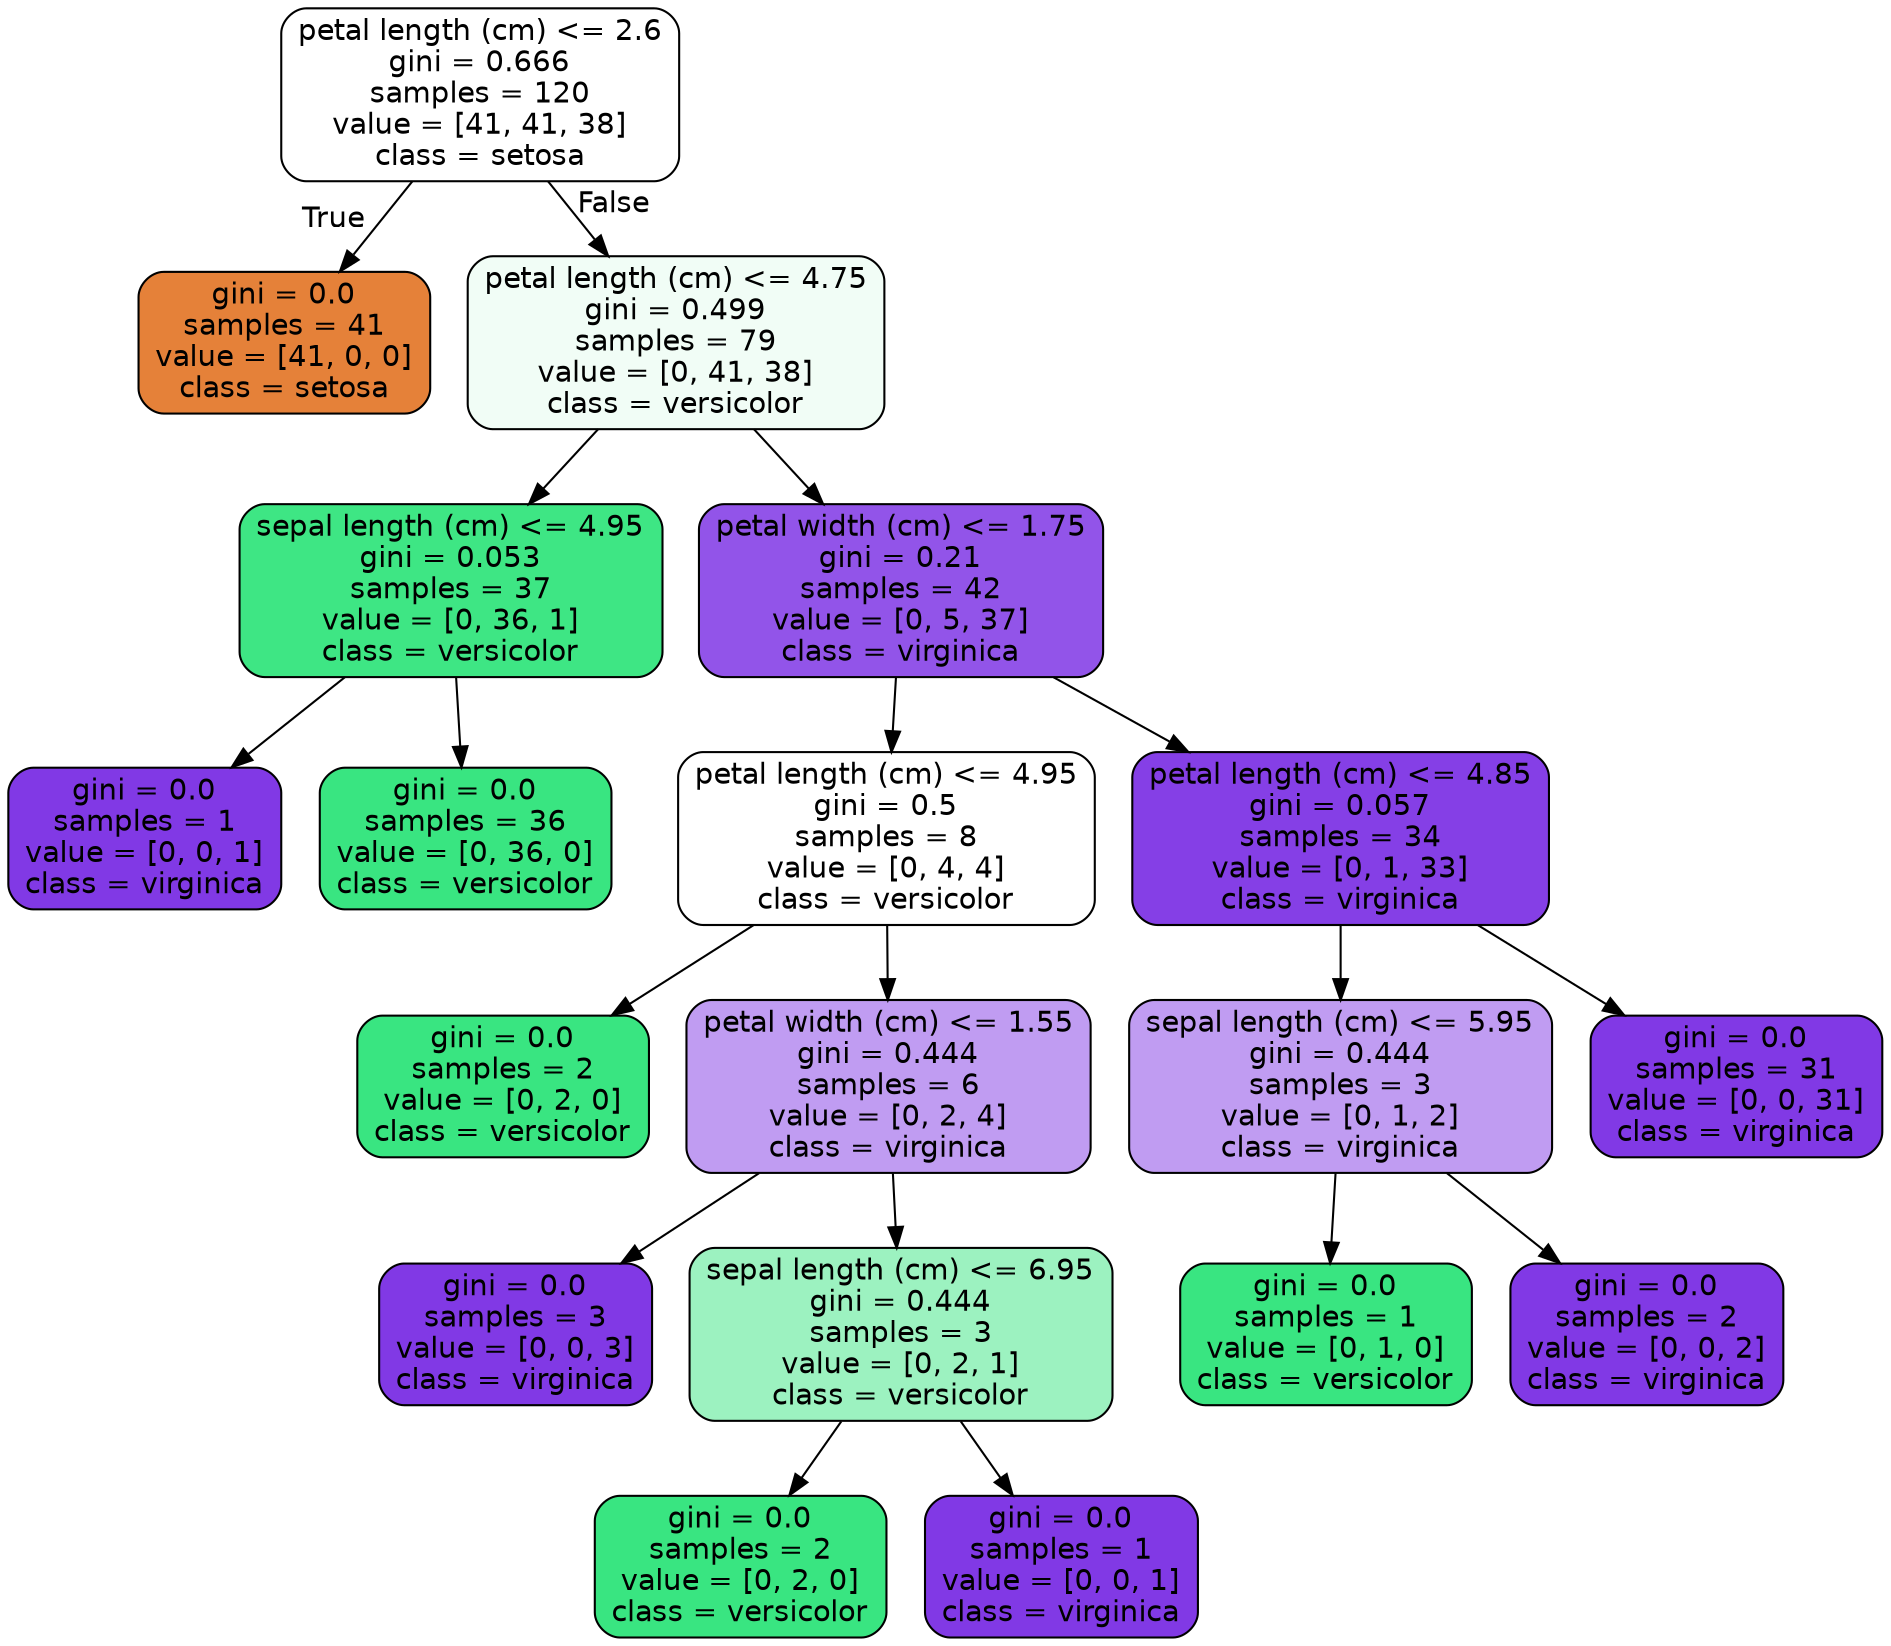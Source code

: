 digraph Tree {
node [shape=box, style="filled, rounded", color="black", fontname="helvetica"] ;
edge [fontname="helvetica"] ;
0 [label="petal length (cm) <= 2.6\ngini = 0.666\nsamples = 120\nvalue = [41, 41, 38]\nclass = setosa", fillcolor="#ffffff"] ;
1 [label="gini = 0.0\nsamples = 41\nvalue = [41, 0, 0]\nclass = setosa", fillcolor="#e58139"] ;
0 -> 1 [labeldistance=2.5, labelangle=45, headlabel="True"] ;
2 [label="petal length (cm) <= 4.75\ngini = 0.499\nsamples = 79\nvalue = [0, 41, 38]\nclass = versicolor", fillcolor="#f1fdf6"] ;
0 -> 2 [labeldistance=2.5, labelangle=-45, headlabel="False"] ;
3 [label="sepal length (cm) <= 4.95\ngini = 0.053\nsamples = 37\nvalue = [0, 36, 1]\nclass = versicolor", fillcolor="#3ee684"] ;
2 -> 3 ;
4 [label="gini = 0.0\nsamples = 1\nvalue = [0, 0, 1]\nclass = virginica", fillcolor="#8139e5"] ;
3 -> 4 ;
5 [label="gini = 0.0\nsamples = 36\nvalue = [0, 36, 0]\nclass = versicolor", fillcolor="#39e581"] ;
3 -> 5 ;
6 [label="petal width (cm) <= 1.75\ngini = 0.21\nsamples = 42\nvalue = [0, 5, 37]\nclass = virginica", fillcolor="#9254e9"] ;
2 -> 6 ;
7 [label="petal length (cm) <= 4.95\ngini = 0.5\nsamples = 8\nvalue = [0, 4, 4]\nclass = versicolor", fillcolor="#ffffff"] ;
6 -> 7 ;
8 [label="gini = 0.0\nsamples = 2\nvalue = [0, 2, 0]\nclass = versicolor", fillcolor="#39e581"] ;
7 -> 8 ;
9 [label="petal width (cm) <= 1.55\ngini = 0.444\nsamples = 6\nvalue = [0, 2, 4]\nclass = virginica", fillcolor="#c09cf2"] ;
7 -> 9 ;
10 [label="gini = 0.0\nsamples = 3\nvalue = [0, 0, 3]\nclass = virginica", fillcolor="#8139e5"] ;
9 -> 10 ;
11 [label="sepal length (cm) <= 6.95\ngini = 0.444\nsamples = 3\nvalue = [0, 2, 1]\nclass = versicolor", fillcolor="#9cf2c0"] ;
9 -> 11 ;
12 [label="gini = 0.0\nsamples = 2\nvalue = [0, 2, 0]\nclass = versicolor", fillcolor="#39e581"] ;
11 -> 12 ;
13 [label="gini = 0.0\nsamples = 1\nvalue = [0, 0, 1]\nclass = virginica", fillcolor="#8139e5"] ;
11 -> 13 ;
14 [label="petal length (cm) <= 4.85\ngini = 0.057\nsamples = 34\nvalue = [0, 1, 33]\nclass = virginica", fillcolor="#853fe6"] ;
6 -> 14 ;
15 [label="sepal length (cm) <= 5.95\ngini = 0.444\nsamples = 3\nvalue = [0, 1, 2]\nclass = virginica", fillcolor="#c09cf2"] ;
14 -> 15 ;
16 [label="gini = 0.0\nsamples = 1\nvalue = [0, 1, 0]\nclass = versicolor", fillcolor="#39e581"] ;
15 -> 16 ;
17 [label="gini = 0.0\nsamples = 2\nvalue = [0, 0, 2]\nclass = virginica", fillcolor="#8139e5"] ;
15 -> 17 ;
18 [label="gini = 0.0\nsamples = 31\nvalue = [0, 0, 31]\nclass = virginica", fillcolor="#8139e5"] ;
14 -> 18 ;
}